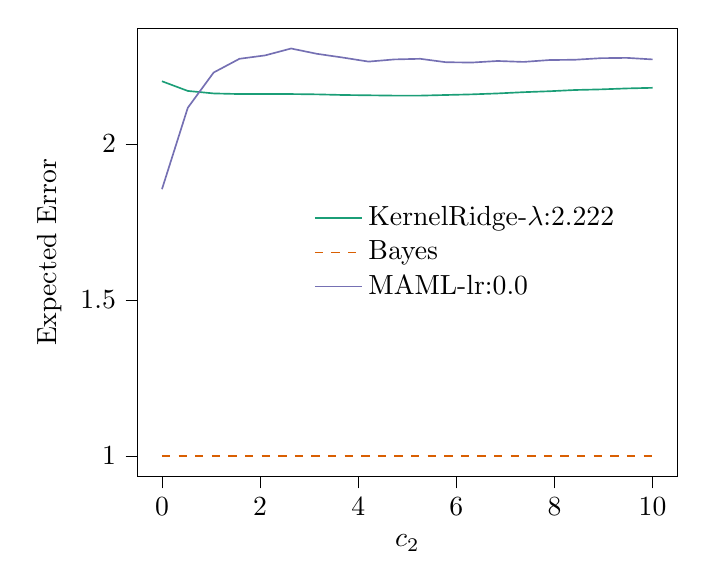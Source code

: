 % This file was created with tikzplotlib v0.10.1.
\begin{tikzpicture}

\definecolor{chocolate217952}{RGB}{217,95,2}
\definecolor{darkcyan27158119}{RGB}{27,158,119}
\definecolor{darkgray176}{RGB}{176,176,176}
\definecolor{deeppink23141138}{RGB}{231,41,138}
\definecolor{lightslategray117112179}{RGB}{117,112,179}

\begin{axis}[
legend cell align={left},
legend style={fill opacity=0.8, draw opacity=1, text opacity=1, at={(0.91,0.5)}, anchor=east, draw=none},
tick align=outside,
tick pos=left,
x grid style={darkgray176},
xlabel={\(\displaystyle c_{2}\)},
xmin=-0.499, xmax=10.5,
xtick style={color=black},
y grid style={darkgray176},
ylabel={Expected Error},
ymin=0.934, ymax=2.371,
ytick style={color=black}
]
\addplot [semithick, darkcyan27158119]
table {%
0.001 2.201
0.527 2.17
1.054 2.162
1.58 2.16
2.106 2.16
2.632 2.16
3.159 2.159
3.685 2.157
4.211 2.156
4.737 2.155
5.264 2.155
5.79 2.157
6.316 2.159
6.842 2.162
7.369 2.166
7.895 2.169
8.421 2.173
8.947 2.175
9.474 2.178
10 2.18
};
\addlegendentry{KernelRidge-$\lambda$:2.222}
\addplot [semithick, chocolate217952, dashed]
table {%
0.001 1.0
0.527 1.0
1.054 1.0
1.58 1.0
2.106 1.0
2.632 1.0
3.159 1.0
3.685 1.0
4.211 1.0
4.737 1.0
5.264 1.0
5.79 1.0
6.316 1.0
6.842 1.0
7.369 1.0
7.895 1.0
8.421 1.0
8.947 1.0
9.474 1.0
10 1.0
};
\addlegendentry{Bayes}
\addplot [semithick, lightslategray117112179]
table {%
0.001 1.855
0.527 2.116
1.054 2.229
1.58 2.273
2.106 2.284
2.632 2.306
3.159 2.289
3.685 2.277
4.211 2.264
4.737 2.271
5.264 2.273
5.79 2.262
6.316 2.261
6.842 2.266
7.369 2.263
7.895 2.269
8.421 2.27
8.947 2.275
9.474 2.276
10 2.271
};
\addlegendentry{MAML-lr:0.0}


\end{axis}

\end{tikzpicture}
